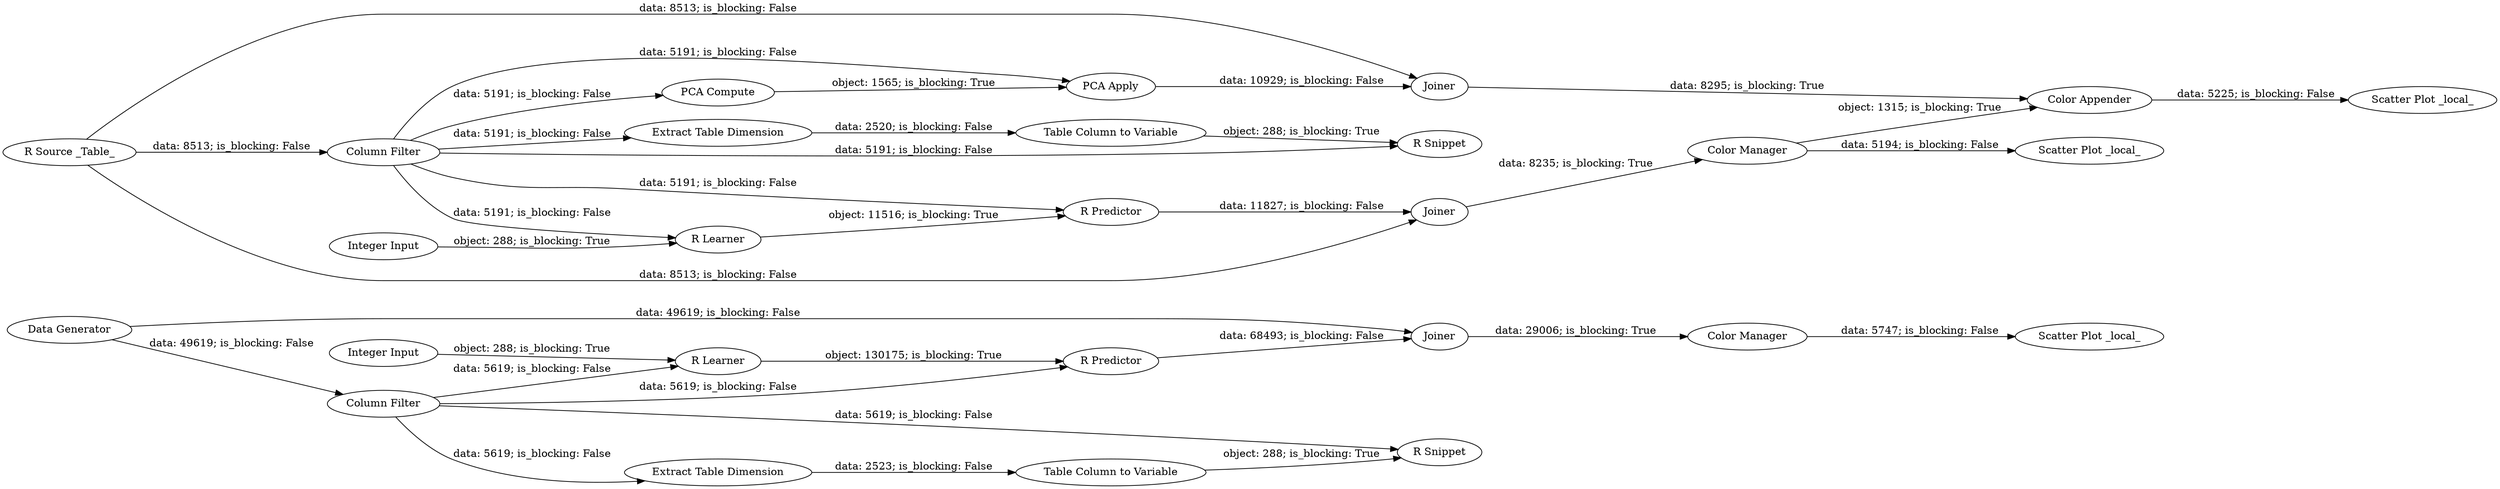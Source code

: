 digraph {
	"-7833305280250430319_776" [label="Scatter Plot _local_"]
	"-7833305280250430319_757" [label="R Learner"]
	"-7833305280250430319_758" [label="Column Filter"]
	"-7833305280250430319_766" [label="PCA Apply"]
	"-7833305280250430319_759" [label="R Predictor"]
	"-7833305280250430319_775" [label="R Snippet"]
	"-7833305280250430319_773" [label="Table Column to Variable"]
	"-7833305280250430319_782" [label="R Predictor"]
	"-7833305280250430319_774" [label="Extract Table Dimension"]
	"-7833305280250430319_780" [label=Joiner]
	"-7833305280250430319_767" [label="Color Appender"]
	"-7833305280250430319_765" [label="PCA Compute"]
	"-7833305280250430319_777" [label="Table Column to Variable"]
	"-7833305280250430319_784" [label="Data Generator"]
	"-7833305280250430319_778" [label="R Learner"]
	"-7833305280250430319_762" [label=Joiner]
	"-7833305280250430319_769" [label="Scatter Plot _local_"]
	"-7833305280250430319_771" [label="Extract Table Dimension"]
	"-7833305280250430319_781" [label="Column Filter"]
	"-7833305280250430319_786" [label="Integer Input"]
	"-7833305280250430319_761" [label="R Source _Table_"]
	"-7833305280250430319_764" [label="Scatter Plot _local_"]
	"-7833305280250430319_768" [label=Joiner]
	"-7833305280250430319_770" [label="R Snippet"]
	"-7833305280250430319_783" [label="Color Manager"]
	"-7833305280250430319_763" [label="Color Manager"]
	"-7833305280250430319_785" [label="Integer Input"]
	"-7833305280250430319_780" -> "-7833305280250430319_783" [label="data: 29006; is_blocking: True"]
	"-7833305280250430319_773" -> "-7833305280250430319_770" [label="object: 288; is_blocking: True"]
	"-7833305280250430319_761" -> "-7833305280250430319_768" [label="data: 8513; is_blocking: False"]
	"-7833305280250430319_767" -> "-7833305280250430319_769" [label="data: 5225; is_blocking: False"]
	"-7833305280250430319_761" -> "-7833305280250430319_758" [label="data: 8513; is_blocking: False"]
	"-7833305280250430319_763" -> "-7833305280250430319_764" [label="data: 5194; is_blocking: False"]
	"-7833305280250430319_778" -> "-7833305280250430319_782" [label="object: 130175; is_blocking: True"]
	"-7833305280250430319_784" -> "-7833305280250430319_781" [label="data: 49619; is_blocking: False"]
	"-7833305280250430319_758" -> "-7833305280250430319_765" [label="data: 5191; is_blocking: False"]
	"-7833305280250430319_758" -> "-7833305280250430319_771" [label="data: 5191; is_blocking: False"]
	"-7833305280250430319_782" -> "-7833305280250430319_780" [label="data: 68493; is_blocking: False"]
	"-7833305280250430319_781" -> "-7833305280250430319_774" [label="data: 5619; is_blocking: False"]
	"-7833305280250430319_781" -> "-7833305280250430319_778" [label="data: 5619; is_blocking: False"]
	"-7833305280250430319_768" -> "-7833305280250430319_767" [label="data: 8295; is_blocking: True"]
	"-7833305280250430319_761" -> "-7833305280250430319_762" [label="data: 8513; is_blocking: False"]
	"-7833305280250430319_758" -> "-7833305280250430319_766" [label="data: 5191; is_blocking: False"]
	"-7833305280250430319_766" -> "-7833305280250430319_768" [label="data: 10929; is_blocking: False"]
	"-7833305280250430319_765" -> "-7833305280250430319_766" [label="object: 1565; is_blocking: True"]
	"-7833305280250430319_781" -> "-7833305280250430319_782" [label="data: 5619; is_blocking: False"]
	"-7833305280250430319_771" -> "-7833305280250430319_773" [label="data: 2520; is_blocking: False"]
	"-7833305280250430319_774" -> "-7833305280250430319_777" [label="data: 2523; is_blocking: False"]
	"-7833305280250430319_784" -> "-7833305280250430319_780" [label="data: 49619; is_blocking: False"]
	"-7833305280250430319_757" -> "-7833305280250430319_759" [label="object: 11516; is_blocking: True"]
	"-7833305280250430319_758" -> "-7833305280250430319_757" [label="data: 5191; is_blocking: False"]
	"-7833305280250430319_781" -> "-7833305280250430319_775" [label="data: 5619; is_blocking: False"]
	"-7833305280250430319_758" -> "-7833305280250430319_759" [label="data: 5191; is_blocking: False"]
	"-7833305280250430319_763" -> "-7833305280250430319_767" [label="object: 1315; is_blocking: True"]
	"-7833305280250430319_785" -> "-7833305280250430319_778" [label="object: 288; is_blocking: True"]
	"-7833305280250430319_762" -> "-7833305280250430319_763" [label="data: 8235; is_blocking: True"]
	"-7833305280250430319_758" -> "-7833305280250430319_770" [label="data: 5191; is_blocking: False"]
	"-7833305280250430319_759" -> "-7833305280250430319_762" [label="data: 11827; is_blocking: False"]
	"-7833305280250430319_783" -> "-7833305280250430319_776" [label="data: 5747; is_blocking: False"]
	"-7833305280250430319_777" -> "-7833305280250430319_775" [label="object: 288; is_blocking: True"]
	"-7833305280250430319_786" -> "-7833305280250430319_757" [label="object: 288; is_blocking: True"]
	rankdir=LR
}
